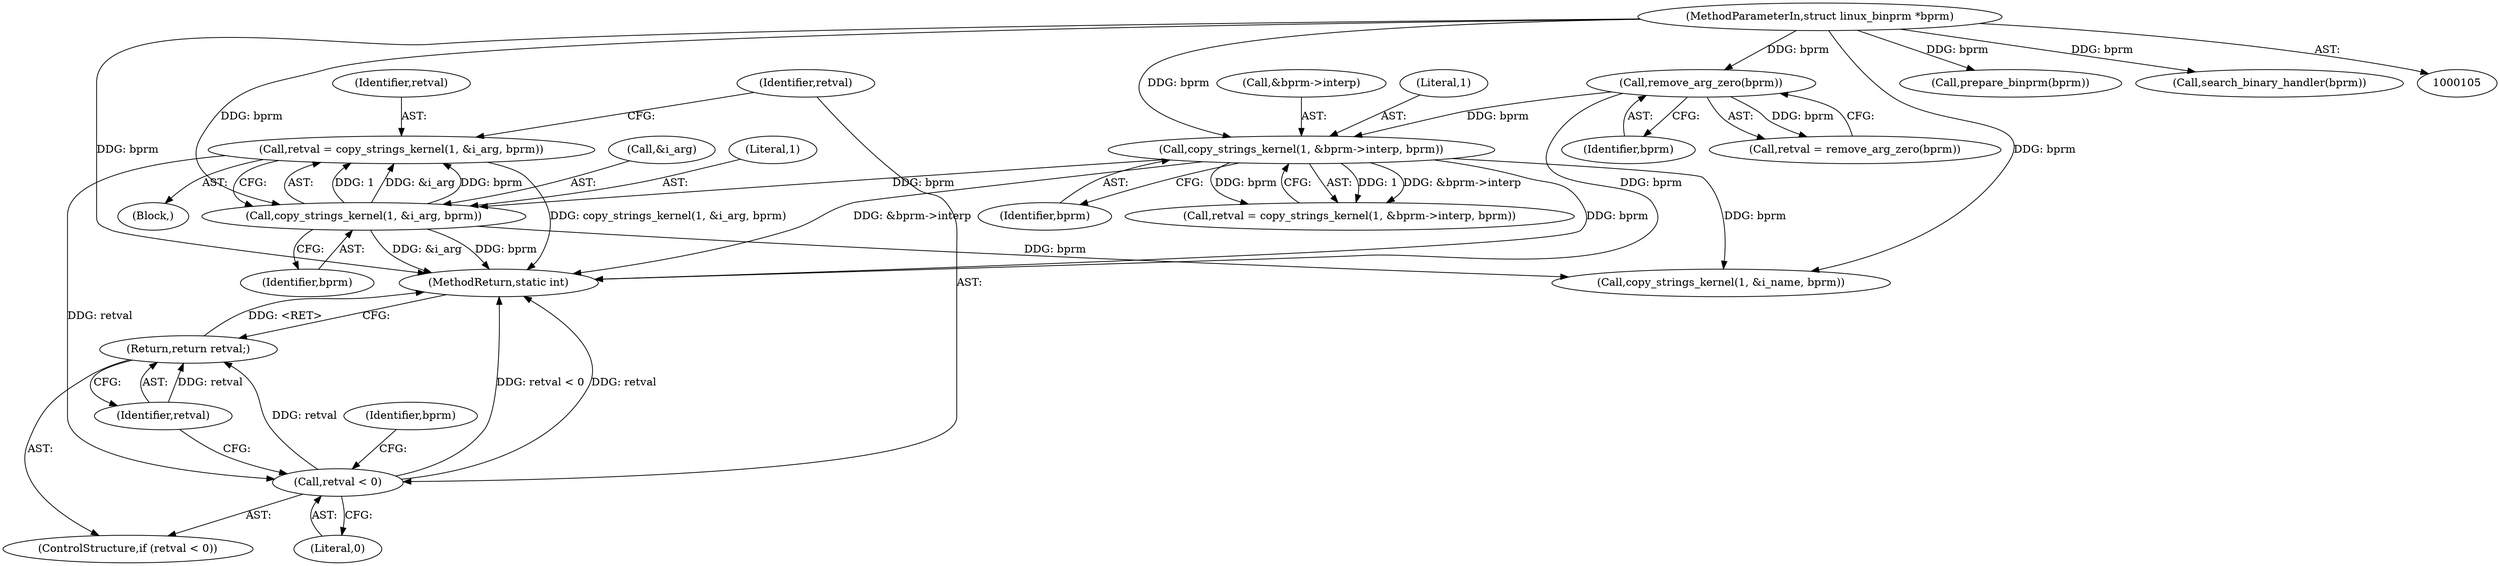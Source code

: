 digraph "0_linux_b66c5984017533316fd1951770302649baf1aa33_0@API" {
"1000305" [label="(Call,retval = copy_strings_kernel(1, &i_arg, bprm))"];
"1000307" [label="(Call,copy_strings_kernel(1, &i_arg, bprm))"];
"1000285" [label="(Call,copy_strings_kernel(1, &bprm->interp, bprm))"];
"1000277" [label="(Call,remove_arg_zero(bprm))"];
"1000106" [label="(MethodParameterIn,struct linux_binprm *bprm)"];
"1000313" [label="(Call,retval < 0)"];
"1000316" [label="(Return,return retval;)"];
"1000287" [label="(Call,&bprm->interp)"];
"1000314" [label="(Identifier,retval)"];
"1000285" [label="(Call,copy_strings_kernel(1, &bprm->interp, bprm))"];
"1000286" [label="(Literal,1)"];
"1000311" [label="(Identifier,bprm)"];
"1000309" [label="(Call,&i_arg)"];
"1000320" [label="(Identifier,bprm)"];
"1000315" [label="(Literal,0)"];
"1000370" [label="(MethodReturn,static int)"];
"1000305" [label="(Call,retval = copy_strings_kernel(1, &i_arg, bprm))"];
"1000317" [label="(Identifier,retval)"];
"1000316" [label="(Return,return retval;)"];
"1000278" [label="(Identifier,bprm)"];
"1000304" [label="(Block,)"];
"1000291" [label="(Identifier,bprm)"];
"1000283" [label="(Call,retval = copy_strings_kernel(1, &bprm->interp, bprm))"];
"1000312" [label="(ControlStructure,if (retval < 0))"];
"1000308" [label="(Literal,1)"];
"1000106" [label="(MethodParameterIn,struct linux_binprm *bprm)"];
"1000313" [label="(Call,retval < 0)"];
"1000277" [label="(Call,remove_arg_zero(bprm))"];
"1000359" [label="(Call,prepare_binprm(bprm))"];
"1000324" [label="(Call,copy_strings_kernel(1, &i_name, bprm))"];
"1000307" [label="(Call,copy_strings_kernel(1, &i_arg, bprm))"];
"1000306" [label="(Identifier,retval)"];
"1000275" [label="(Call,retval = remove_arg_zero(bprm))"];
"1000368" [label="(Call,search_binary_handler(bprm))"];
"1000305" -> "1000304"  [label="AST: "];
"1000305" -> "1000307"  [label="CFG: "];
"1000306" -> "1000305"  [label="AST: "];
"1000307" -> "1000305"  [label="AST: "];
"1000314" -> "1000305"  [label="CFG: "];
"1000305" -> "1000370"  [label="DDG: copy_strings_kernel(1, &i_arg, bprm)"];
"1000307" -> "1000305"  [label="DDG: 1"];
"1000307" -> "1000305"  [label="DDG: &i_arg"];
"1000307" -> "1000305"  [label="DDG: bprm"];
"1000305" -> "1000313"  [label="DDG: retval"];
"1000307" -> "1000311"  [label="CFG: "];
"1000308" -> "1000307"  [label="AST: "];
"1000309" -> "1000307"  [label="AST: "];
"1000311" -> "1000307"  [label="AST: "];
"1000307" -> "1000370"  [label="DDG: &i_arg"];
"1000307" -> "1000370"  [label="DDG: bprm"];
"1000285" -> "1000307"  [label="DDG: bprm"];
"1000106" -> "1000307"  [label="DDG: bprm"];
"1000307" -> "1000324"  [label="DDG: bprm"];
"1000285" -> "1000283"  [label="AST: "];
"1000285" -> "1000291"  [label="CFG: "];
"1000286" -> "1000285"  [label="AST: "];
"1000287" -> "1000285"  [label="AST: "];
"1000291" -> "1000285"  [label="AST: "];
"1000283" -> "1000285"  [label="CFG: "];
"1000285" -> "1000370"  [label="DDG: bprm"];
"1000285" -> "1000370"  [label="DDG: &bprm->interp"];
"1000285" -> "1000283"  [label="DDG: 1"];
"1000285" -> "1000283"  [label="DDG: &bprm->interp"];
"1000285" -> "1000283"  [label="DDG: bprm"];
"1000277" -> "1000285"  [label="DDG: bprm"];
"1000106" -> "1000285"  [label="DDG: bprm"];
"1000285" -> "1000324"  [label="DDG: bprm"];
"1000277" -> "1000275"  [label="AST: "];
"1000277" -> "1000278"  [label="CFG: "];
"1000278" -> "1000277"  [label="AST: "];
"1000275" -> "1000277"  [label="CFG: "];
"1000277" -> "1000370"  [label="DDG: bprm"];
"1000277" -> "1000275"  [label="DDG: bprm"];
"1000106" -> "1000277"  [label="DDG: bprm"];
"1000106" -> "1000105"  [label="AST: "];
"1000106" -> "1000370"  [label="DDG: bprm"];
"1000106" -> "1000324"  [label="DDG: bprm"];
"1000106" -> "1000359"  [label="DDG: bprm"];
"1000106" -> "1000368"  [label="DDG: bprm"];
"1000313" -> "1000312"  [label="AST: "];
"1000313" -> "1000315"  [label="CFG: "];
"1000314" -> "1000313"  [label="AST: "];
"1000315" -> "1000313"  [label="AST: "];
"1000317" -> "1000313"  [label="CFG: "];
"1000320" -> "1000313"  [label="CFG: "];
"1000313" -> "1000370"  [label="DDG: retval < 0"];
"1000313" -> "1000370"  [label="DDG: retval"];
"1000313" -> "1000316"  [label="DDG: retval"];
"1000316" -> "1000312"  [label="AST: "];
"1000316" -> "1000317"  [label="CFG: "];
"1000317" -> "1000316"  [label="AST: "];
"1000370" -> "1000316"  [label="CFG: "];
"1000316" -> "1000370"  [label="DDG: <RET>"];
"1000317" -> "1000316"  [label="DDG: retval"];
}
